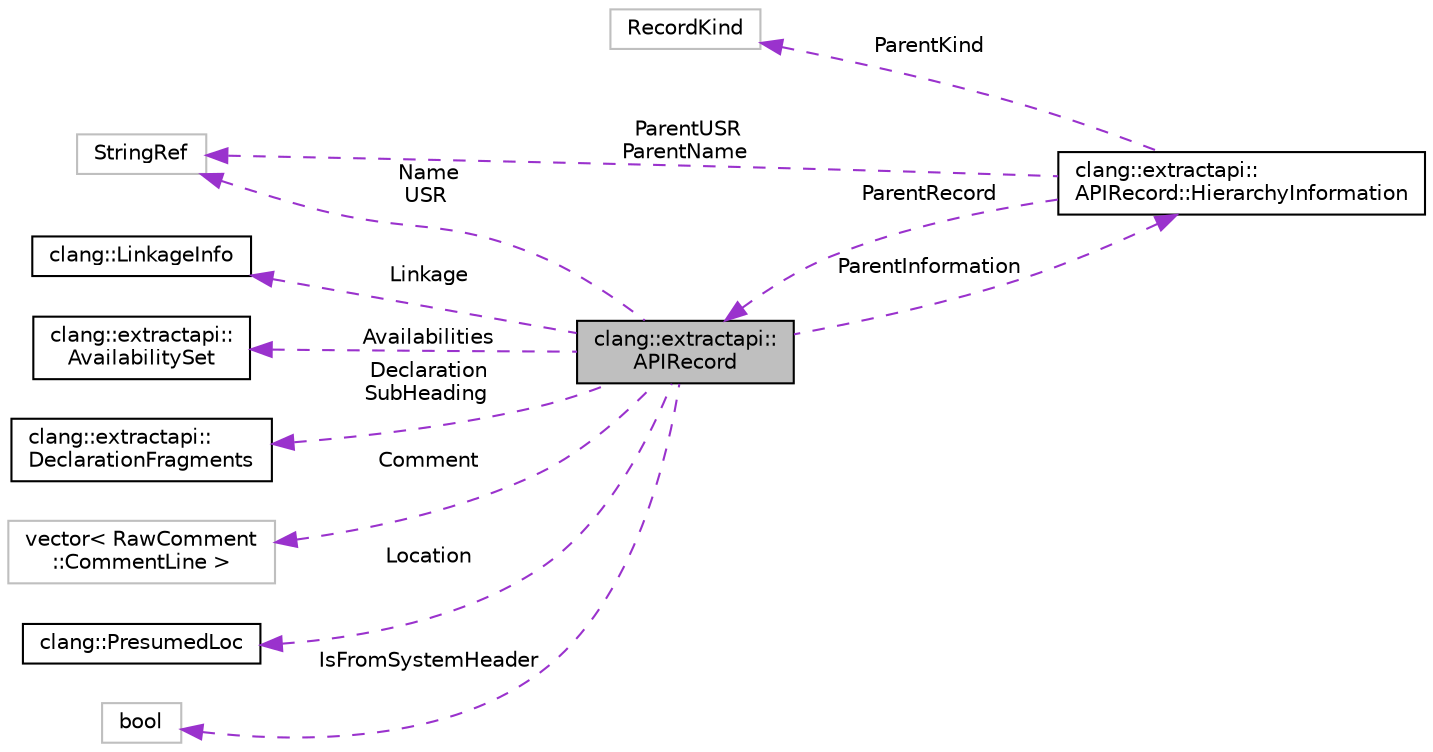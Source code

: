 digraph "clang::extractapi::APIRecord"
{
 // LATEX_PDF_SIZE
  bgcolor="transparent";
  edge [fontname="Helvetica",fontsize="10",labelfontname="Helvetica",labelfontsize="10"];
  node [fontname="Helvetica",fontsize="10",shape=record];
  rankdir="LR";
  Node1 [label="clang::extractapi::\lAPIRecord",height=0.2,width=0.4,color="black", fillcolor="grey75", style="filled", fontcolor="black",tooltip="The base representation of an API record. Holds common symbol information."];
  Node2 -> Node1 [dir="back",color="darkorchid3",fontsize="10",style="dashed",label=" Linkage" ,fontname="Helvetica"];
  Node2 [label="clang::LinkageInfo",height=0.2,width=0.4,color="black",URL="$classclang_1_1LinkageInfo.html",tooltip=" "];
  Node3 -> Node1 [dir="back",color="darkorchid3",fontsize="10",style="dashed",label=" Availabilities" ,fontname="Helvetica"];
  Node3 [label="clang::extractapi::\lAvailabilitySet",height=0.2,width=0.4,color="black",URL="$classclang_1_1extractapi_1_1AvailabilitySet.html",tooltip=" "];
  Node4 -> Node1 [dir="back",color="darkorchid3",fontsize="10",style="dashed",label=" Declaration\nSubHeading" ,fontname="Helvetica"];
  Node4 [label="clang::extractapi::\lDeclarationFragments",height=0.2,width=0.4,color="black",URL="$classclang_1_1extractapi_1_1DeclarationFragments.html",tooltip="DeclarationFragments is a vector of tagged important parts of a symbol's declaration."];
  Node5 -> Node1 [dir="back",color="darkorchid3",fontsize="10",style="dashed",label=" Comment" ,fontname="Helvetica"];
  Node5 [label="vector\< RawComment\l::CommentLine \>",height=0.2,width=0.4,color="grey75",tooltip=" "];
  Node6 -> Node1 [dir="back",color="darkorchid3",fontsize="10",style="dashed",label=" ParentInformation" ,fontname="Helvetica"];
  Node6 [label="clang::extractapi::\lAPIRecord::HierarchyInformation",height=0.2,width=0.4,color="black",URL="$structclang_1_1extractapi_1_1APIRecord_1_1HierarchyInformation.html",tooltip="Stores information about the context of the declaration of this API."];
  Node1 -> Node6 [dir="back",color="darkorchid3",fontsize="10",style="dashed",label=" ParentRecord" ,fontname="Helvetica"];
  Node7 -> Node6 [dir="back",color="darkorchid3",fontsize="10",style="dashed",label=" ParentKind" ,fontname="Helvetica"];
  Node7 [label="RecordKind",height=0.2,width=0.4,color="grey75",tooltip=" "];
  Node8 -> Node6 [dir="back",color="darkorchid3",fontsize="10",style="dashed",label=" ParentUSR\nParentName" ,fontname="Helvetica"];
  Node8 [label="StringRef",height=0.2,width=0.4,color="grey75",tooltip=" "];
  Node9 -> Node1 [dir="back",color="darkorchid3",fontsize="10",style="dashed",label=" Location" ,fontname="Helvetica"];
  Node9 [label="clang::PresumedLoc",height=0.2,width=0.4,color="black",URL="$classclang_1_1PresumedLoc.html",tooltip="Represents an unpacked \"presumed\" location which can be presented to the user."];
  Node10 -> Node1 [dir="back",color="darkorchid3",fontsize="10",style="dashed",label=" IsFromSystemHeader" ,fontname="Helvetica"];
  Node10 [label="bool",height=0.2,width=0.4,color="grey75",tooltip=" "];
  Node8 -> Node1 [dir="back",color="darkorchid3",fontsize="10",style="dashed",label=" Name\nUSR" ,fontname="Helvetica"];
}
